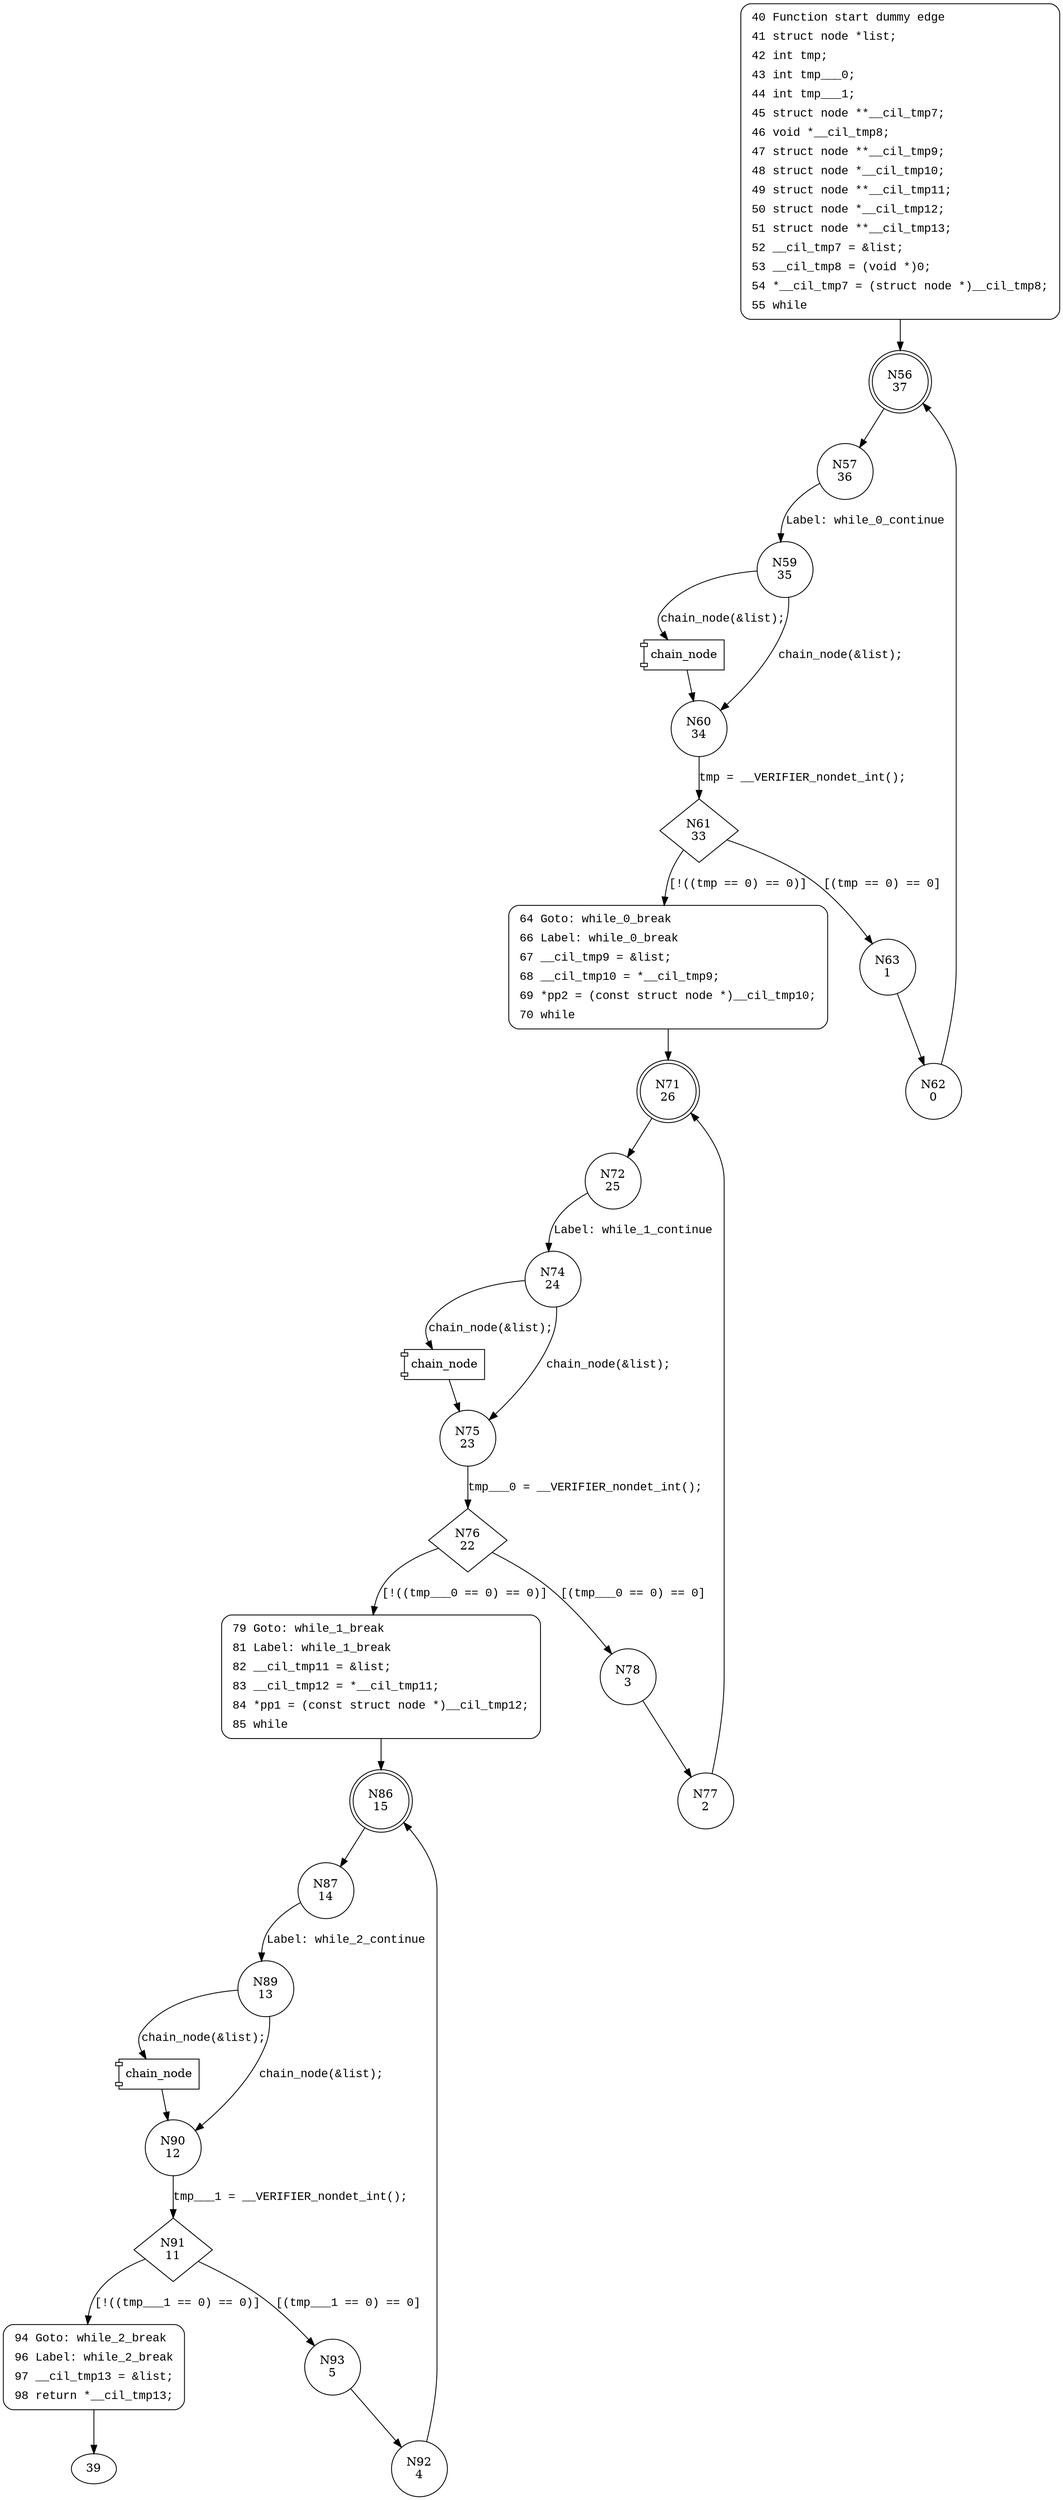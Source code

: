 digraph create_sll {
56 [shape="doublecircle" label="N56\n37"]
57 [shape="circle" label="N57\n36"]
59 [shape="circle" label="N59\n35"]
60 [shape="circle" label="N60\n34"]
61 [shape="diamond" label="N61\n33"]
63 [shape="circle" label="N63\n1"]
64 [shape="circle" label="N64\n32"]
71 [shape="doublecircle" label="N71\n26"]
72 [shape="circle" label="N72\n25"]
74 [shape="circle" label="N74\n24"]
75 [shape="circle" label="N75\n23"]
76 [shape="diamond" label="N76\n22"]
78 [shape="circle" label="N78\n3"]
79 [shape="circle" label="N79\n21"]
86 [shape="doublecircle" label="N86\n15"]
87 [shape="circle" label="N87\n14"]
89 [shape="circle" label="N89\n13"]
90 [shape="circle" label="N90\n12"]
91 [shape="diamond" label="N91\n11"]
93 [shape="circle" label="N93\n5"]
94 [shape="circle" label="N94\n10"]
92 [shape="circle" label="N92\n4"]
77 [shape="circle" label="N77\n2"]
62 [shape="circle" label="N62\n0"]
40 [style="filled,bold" penwidth="1" fillcolor="white" fontname="Courier New" shape="Mrecord" label=<<table border="0" cellborder="0" cellpadding="3" bgcolor="white"><tr><td align="right">40</td><td align="left">Function start dummy edge</td></tr><tr><td align="right">41</td><td align="left">struct node *list;</td></tr><tr><td align="right">42</td><td align="left">int tmp;</td></tr><tr><td align="right">43</td><td align="left">int tmp___0;</td></tr><tr><td align="right">44</td><td align="left">int tmp___1;</td></tr><tr><td align="right">45</td><td align="left">struct node **__cil_tmp7;</td></tr><tr><td align="right">46</td><td align="left">void *__cil_tmp8;</td></tr><tr><td align="right">47</td><td align="left">struct node **__cil_tmp9;</td></tr><tr><td align="right">48</td><td align="left">struct node *__cil_tmp10;</td></tr><tr><td align="right">49</td><td align="left">struct node **__cil_tmp11;</td></tr><tr><td align="right">50</td><td align="left">struct node *__cil_tmp12;</td></tr><tr><td align="right">51</td><td align="left">struct node **__cil_tmp13;</td></tr><tr><td align="right">52</td><td align="left">__cil_tmp7 = &amp;list;</td></tr><tr><td align="right">53</td><td align="left">__cil_tmp8 = (void *)0;</td></tr><tr><td align="right">54</td><td align="left">*__cil_tmp7 = (struct node *)__cil_tmp8;</td></tr><tr><td align="right">55</td><td align="left">while</td></tr></table>>]
40 -> 56[label=""]
64 [style="filled,bold" penwidth="1" fillcolor="white" fontname="Courier New" shape="Mrecord" label=<<table border="0" cellborder="0" cellpadding="3" bgcolor="white"><tr><td align="right">64</td><td align="left">Goto: while_0_break</td></tr><tr><td align="right">66</td><td align="left">Label: while_0_break</td></tr><tr><td align="right">67</td><td align="left">__cil_tmp9 = &amp;list;</td></tr><tr><td align="right">68</td><td align="left">__cil_tmp10 = *__cil_tmp9;</td></tr><tr><td align="right">69</td><td align="left">*pp2 = (const struct node *)__cil_tmp10;</td></tr><tr><td align="right">70</td><td align="left">while</td></tr></table>>]
64 -> 71[label=""]
79 [style="filled,bold" penwidth="1" fillcolor="white" fontname="Courier New" shape="Mrecord" label=<<table border="0" cellborder="0" cellpadding="3" bgcolor="white"><tr><td align="right">79</td><td align="left">Goto: while_1_break</td></tr><tr><td align="right">81</td><td align="left">Label: while_1_break</td></tr><tr><td align="right">82</td><td align="left">__cil_tmp11 = &amp;list;</td></tr><tr><td align="right">83</td><td align="left">__cil_tmp12 = *__cil_tmp11;</td></tr><tr><td align="right">84</td><td align="left">*pp1 = (const struct node *)__cil_tmp12;</td></tr><tr><td align="right">85</td><td align="left">while</td></tr></table>>]
79 -> 86[label=""]
94 [style="filled,bold" penwidth="1" fillcolor="white" fontname="Courier New" shape="Mrecord" label=<<table border="0" cellborder="0" cellpadding="3" bgcolor="white"><tr><td align="right">94</td><td align="left">Goto: while_2_break</td></tr><tr><td align="right">96</td><td align="left">Label: while_2_break</td></tr><tr><td align="right">97</td><td align="left">__cil_tmp13 = &amp;list;</td></tr><tr><td align="right">98</td><td align="left">return *__cil_tmp13;</td></tr></table>>]
94 -> 39[label=""]
56 -> 57 [label="" fontname="Courier New"]
100001 [shape="component" label="chain_node"]
59 -> 100001 [label="chain_node(&list);" fontname="Courier New"]
100001 -> 60 [label="" fontname="Courier New"]
59 -> 60 [label="chain_node(&list);" fontname="Courier New"]
60 -> 61 [label="tmp = __VERIFIER_nondet_int();" fontname="Courier New"]
61 -> 63 [label="[(tmp == 0) == 0]" fontname="Courier New"]
61 -> 64 [label="[!((tmp == 0) == 0)]" fontname="Courier New"]
71 -> 72 [label="" fontname="Courier New"]
100002 [shape="component" label="chain_node"]
74 -> 100002 [label="chain_node(&list);" fontname="Courier New"]
100002 -> 75 [label="" fontname="Courier New"]
74 -> 75 [label="chain_node(&list);" fontname="Courier New"]
75 -> 76 [label="tmp___0 = __VERIFIER_nondet_int();" fontname="Courier New"]
76 -> 78 [label="[(tmp___0 == 0) == 0]" fontname="Courier New"]
76 -> 79 [label="[!((tmp___0 == 0) == 0)]" fontname="Courier New"]
86 -> 87 [label="" fontname="Courier New"]
100003 [shape="component" label="chain_node"]
89 -> 100003 [label="chain_node(&list);" fontname="Courier New"]
100003 -> 90 [label="" fontname="Courier New"]
89 -> 90 [label="chain_node(&list);" fontname="Courier New"]
90 -> 91 [label="tmp___1 = __VERIFIER_nondet_int();" fontname="Courier New"]
91 -> 93 [label="[(tmp___1 == 0) == 0]" fontname="Courier New"]
91 -> 94 [label="[!((tmp___1 == 0) == 0)]" fontname="Courier New"]
93 -> 92 [label="" fontname="Courier New"]
78 -> 77 [label="" fontname="Courier New"]
63 -> 62 [label="" fontname="Courier New"]
57 -> 59 [label="Label: while_0_continue" fontname="Courier New"]
72 -> 74 [label="Label: while_1_continue" fontname="Courier New"]
87 -> 89 [label="Label: while_2_continue" fontname="Courier New"]
92 -> 86 [label="" fontname="Courier New"]
77 -> 71 [label="" fontname="Courier New"]
62 -> 56 [label="" fontname="Courier New"]
}